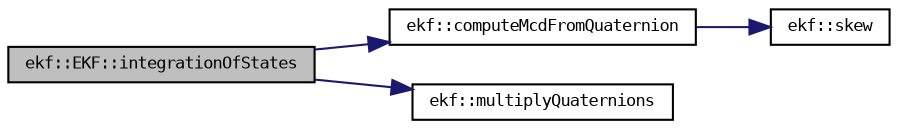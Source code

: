 digraph "ekf::EKF::integrationOfStates"
{
  bgcolor="transparent";
  edge [fontname="DejaVuSansMono",fontsize="8",labelfontname="DejaVuSansMono",labelfontsize="8"];
  node [fontname="DejaVuSansMono",fontsize="8",shape=record];
  rankdir="LR";
  Node26 [label="ekf::EKF::integrationOfStates",height=0.2,width=0.4,color="black", fillcolor="grey75", style="filled", fontcolor="black"];
  Node26 -> Node27 [color="midnightblue",fontsize="8",style="solid",fontname="DejaVuSansMono"];
  Node27 [label="ekf::computeMcdFromQuaternion",height=0.2,width=0.4,color="black",URL="$namespaceekf.html#ac031eda654b199bd45807eed2acdb3ec"];
  Node27 -> Node28 [color="midnightblue",fontsize="8",style="solid",fontname="DejaVuSansMono"];
  Node28 [label="ekf::skew",height=0.2,width=0.4,color="black",URL="$namespaceekf.html#af3f0a631343e55ec8b42f3fbea182461",tooltip="Matrix antissimetrica. "];
  Node26 -> Node29 [color="midnightblue",fontsize="8",style="solid",fontname="DejaVuSansMono"];
  Node29 [label="ekf::multiplyQuaternions",height=0.2,width=0.4,color="black",URL="$namespaceekf.html#aebcb4259d74954e6d5b117101bbec4ca",tooltip="Produto de quaternions. "];
}
